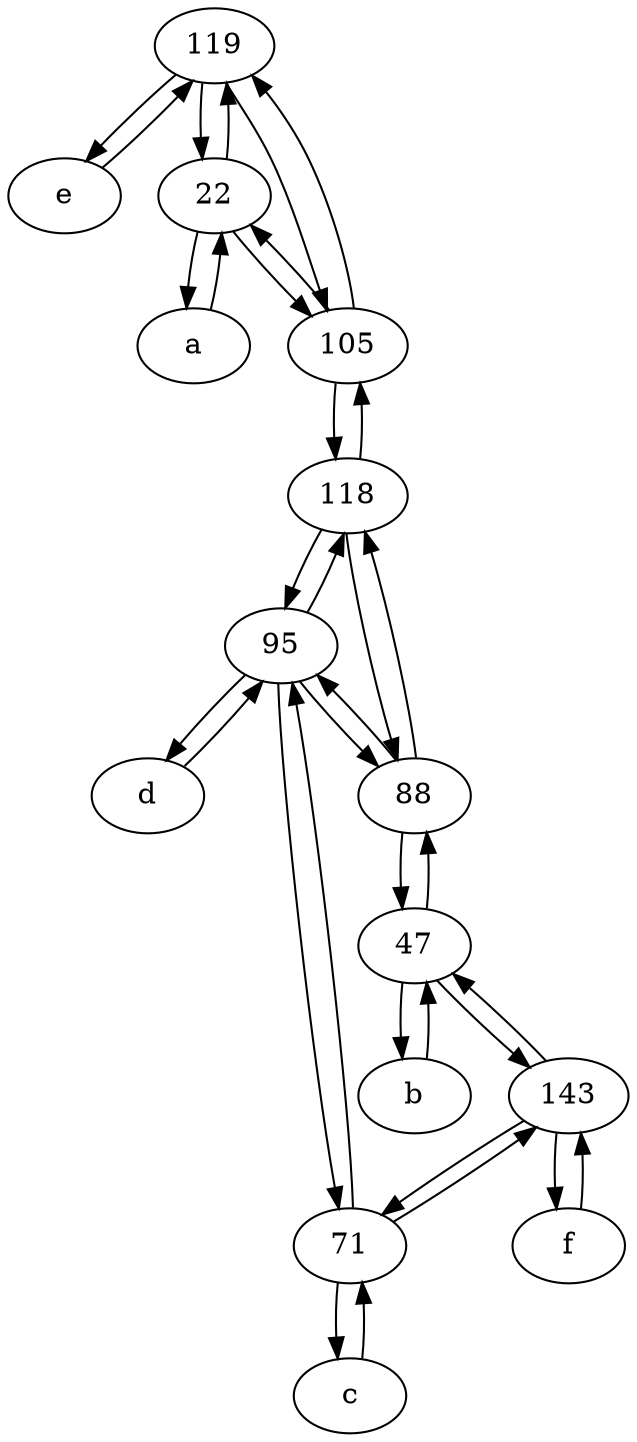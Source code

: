 digraph  {
	119;
	b [pos="50,20!"];
	e [pos="30,50!"];
	d [pos="20,30!"];
	95;
	118;
	71;
	143;
	a [pos="40,10!"];
	22;
	c [pos="20,10!"];
	105;
	88;
	f [pos="15,45!"];
	47;
	f -> 143;
	143 -> 71;
	119 -> 22;
	47 -> 88;
	88 -> 95;
	e -> 119;
	143 -> 47;
	22 -> 105;
	143 -> f;
	22 -> a;
	118 -> 105;
	119 -> 105;
	105 -> 119;
	88 -> 47;
	a -> 22;
	95 -> 118;
	119 -> e;
	105 -> 22;
	118 -> 95;
	71 -> 143;
	22 -> 119;
	c -> 71;
	118 -> 88;
	d -> 95;
	47 -> b;
	47 -> 143;
	71 -> c;
	b -> 47;
	95 -> d;
	88 -> 118;
	105 -> 118;
	71 -> 95;
	95 -> 88;
	95 -> 71;

	}